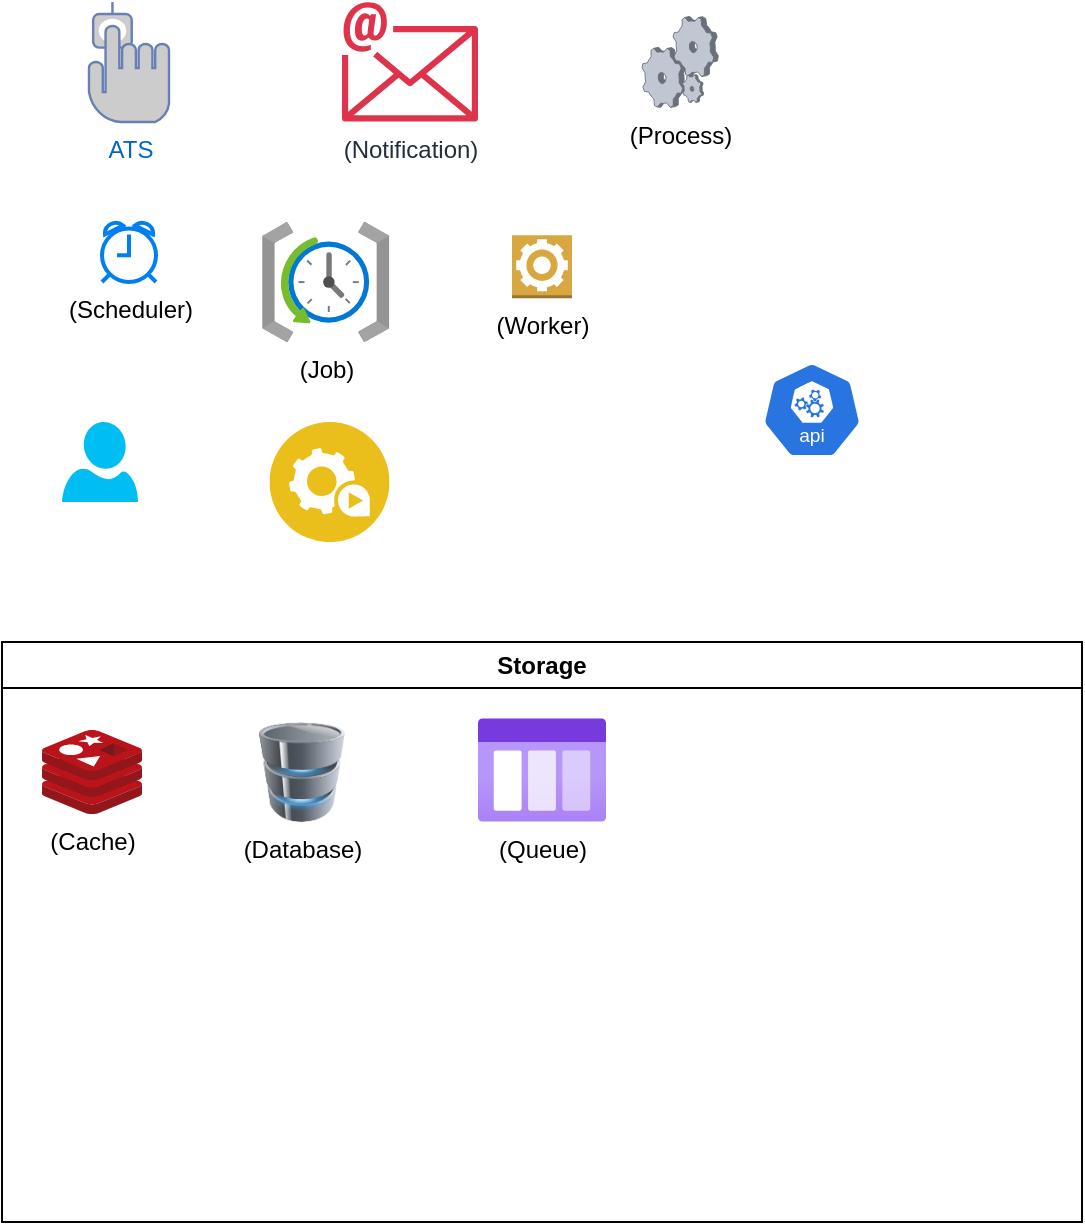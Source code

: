 <mxfile version="27.1.6">
  <diagram name="Page-1" id="9o6kGaNqmaushEqK6S58">
    <mxGraphModel dx="1678" dy="2090" grid="1" gridSize="10" guides="1" tooltips="1" connect="1" arrows="1" fold="1" page="1" pageScale="1" pageWidth="827" pageHeight="1169" math="0" shadow="0">
      <root>
        <mxCell id="0" />
        <mxCell id="1" parent="0" />
        <mxCell id="cKyl97X_7fW_HANcy8jT-1" value="(Scheduler)" style="html=1;verticalLabelPosition=bottom;align=center;labelBackgroundColor=#ffffff;verticalAlign=top;strokeWidth=2;strokeColor=#0080F0;shadow=0;dashed=0;shape=mxgraph.ios7.icons.alarm_clock;" parent="1" vertex="1">
          <mxGeometry x="60" y="100" width="27" height="30" as="geometry" />
        </mxCell>
        <mxCell id="cKyl97X_7fW_HANcy8jT-4" value="(Process)" style="verticalLabelPosition=bottom;sketch=0;aspect=fixed;html=1;verticalAlign=top;strokeColor=none;align=center;outlineConnect=0;shape=mxgraph.citrix.process;" parent="1" vertex="1">
          <mxGeometry x="330" y="-2.82" width="38.16" height="45.49" as="geometry" />
        </mxCell>
        <mxCell id="cKyl97X_7fW_HANcy8jT-5" value="Storage" style="swimlane;whiteSpace=wrap;html=1;" parent="1" vertex="1">
          <mxGeometry x="10" y="310" width="540" height="290" as="geometry" />
        </mxCell>
        <mxCell id="cKyl97X_7fW_HANcy8jT-2" value="(Cache)" style="image;sketch=0;aspect=fixed;html=1;points=[];align=center;fontSize=12;image=img/lib/mscae/Cache_Redis_Product.svg;" parent="cKyl97X_7fW_HANcy8jT-5" vertex="1">
          <mxGeometry x="20.0" y="44" width="50" height="42" as="geometry" />
        </mxCell>
        <mxCell id="cKyl97X_7fW_HANcy8jT-3" value="(Database)" style="image;html=1;image=img/lib/clip_art/computers/Database_128x128.png" parent="cKyl97X_7fW_HANcy8jT-5" vertex="1">
          <mxGeometry x="110" y="40" width="80" height="50" as="geometry" />
        </mxCell>
        <mxCell id="cKyl97X_7fW_HANcy8jT-6" value="&lt;font&gt;(Queue)&lt;/font&gt;" style="image;aspect=fixed;html=1;points=[];align=center;fontSize=12;image=img/lib/azure2/general/Storage_Queue.svg;" parent="cKyl97X_7fW_HANcy8jT-5" vertex="1">
          <mxGeometry x="238" y="38" width="64" height="52" as="geometry" />
        </mxCell>
        <mxCell id="cKyl97X_7fW_HANcy8jT-7" value="&lt;font&gt;ATS&lt;/font&gt;" style="fontColor=#0066CC;verticalAlign=top;verticalLabelPosition=bottom;labelPosition=center;align=center;html=1;outlineConnect=0;fillColor=#CCCCCC;strokeColor=#6881B3;gradientColor=none;gradientDirection=north;strokeWidth=2;shape=mxgraph.networks.biometric_reader;" parent="1" vertex="1">
          <mxGeometry x="53.5" y="-10" width="40" height="60" as="geometry" />
        </mxCell>
        <mxCell id="cKyl97X_7fW_HANcy8jT-11" value="(Notification)" style="sketch=0;outlineConnect=0;fontColor=#232F3E;gradientColor=none;fillColor=#DD344C;strokeColor=none;dashed=0;verticalLabelPosition=bottom;verticalAlign=top;align=center;html=1;fontSize=12;fontStyle=0;aspect=fixed;shape=mxgraph.aws4.email;" parent="1" vertex="1">
          <mxGeometry x="180" y="-10.15" width="68" height="60.15" as="geometry" />
        </mxCell>
        <mxCell id="cKyl97X_7fW_HANcy8jT-12" value="(Job)" style="image;aspect=fixed;html=1;points=[];align=center;fontSize=12;image=img/lib/azure2/management_governance/Scheduler_Job_Collections.svg;" parent="1" vertex="1">
          <mxGeometry x="140" y="100" width="63.76" height="60" as="geometry" />
        </mxCell>
        <mxCell id="cKyl97X_7fW_HANcy8jT-13" value="(Worker)" style="outlineConnect=0;dashed=0;verticalLabelPosition=bottom;verticalAlign=top;align=center;html=1;shape=mxgraph.aws3.worker;fillColor=#D9A741;gradientColor=none;" parent="1" vertex="1">
          <mxGeometry x="265" y="106.59" width="30" height="31.5" as="geometry" />
        </mxCell>
        <mxCell id="cKyl97X_7fW_HANcy8jT-14" value="" style="verticalLabelPosition=bottom;html=1;verticalAlign=top;align=center;strokeColor=none;fillColor=#00BEF2;shape=mxgraph.azure.user;" parent="1" vertex="1">
          <mxGeometry x="40" y="200" width="38" height="40" as="geometry" />
        </mxCell>
        <mxCell id="cKyl97X_7fW_HANcy8jT-15" value="" style="image;aspect=fixed;perimeter=ellipsePerimeter;html=1;align=center;shadow=0;dashed=0;fontColor=#4277BB;labelBackgroundColor=default;fontSize=12;spacingTop=3;image=img/lib/ibm/applications/automation_tools.svg;" parent="1" vertex="1">
          <mxGeometry x="143.76" y="200" width="60" height="60" as="geometry" />
        </mxCell>
        <mxCell id="j64Dhn4eiyDDYOvMNZaZ-1" value="" style="aspect=fixed;sketch=0;html=1;dashed=0;whitespace=wrap;verticalLabelPosition=bottom;verticalAlign=top;fillColor=#2875E2;strokeColor=#ffffff;points=[[0.005,0.63,0],[0.1,0.2,0],[0.9,0.2,0],[0.5,0,0],[0.995,0.63,0],[0.72,0.99,0],[0.5,1,0],[0.28,0.99,0]];shape=mxgraph.kubernetes.icon2;kubernetesLabel=1;prIcon=api" vertex="1" parent="1">
          <mxGeometry x="390" y="170" width="50" height="48" as="geometry" />
        </mxCell>
      </root>
    </mxGraphModel>
  </diagram>
</mxfile>
